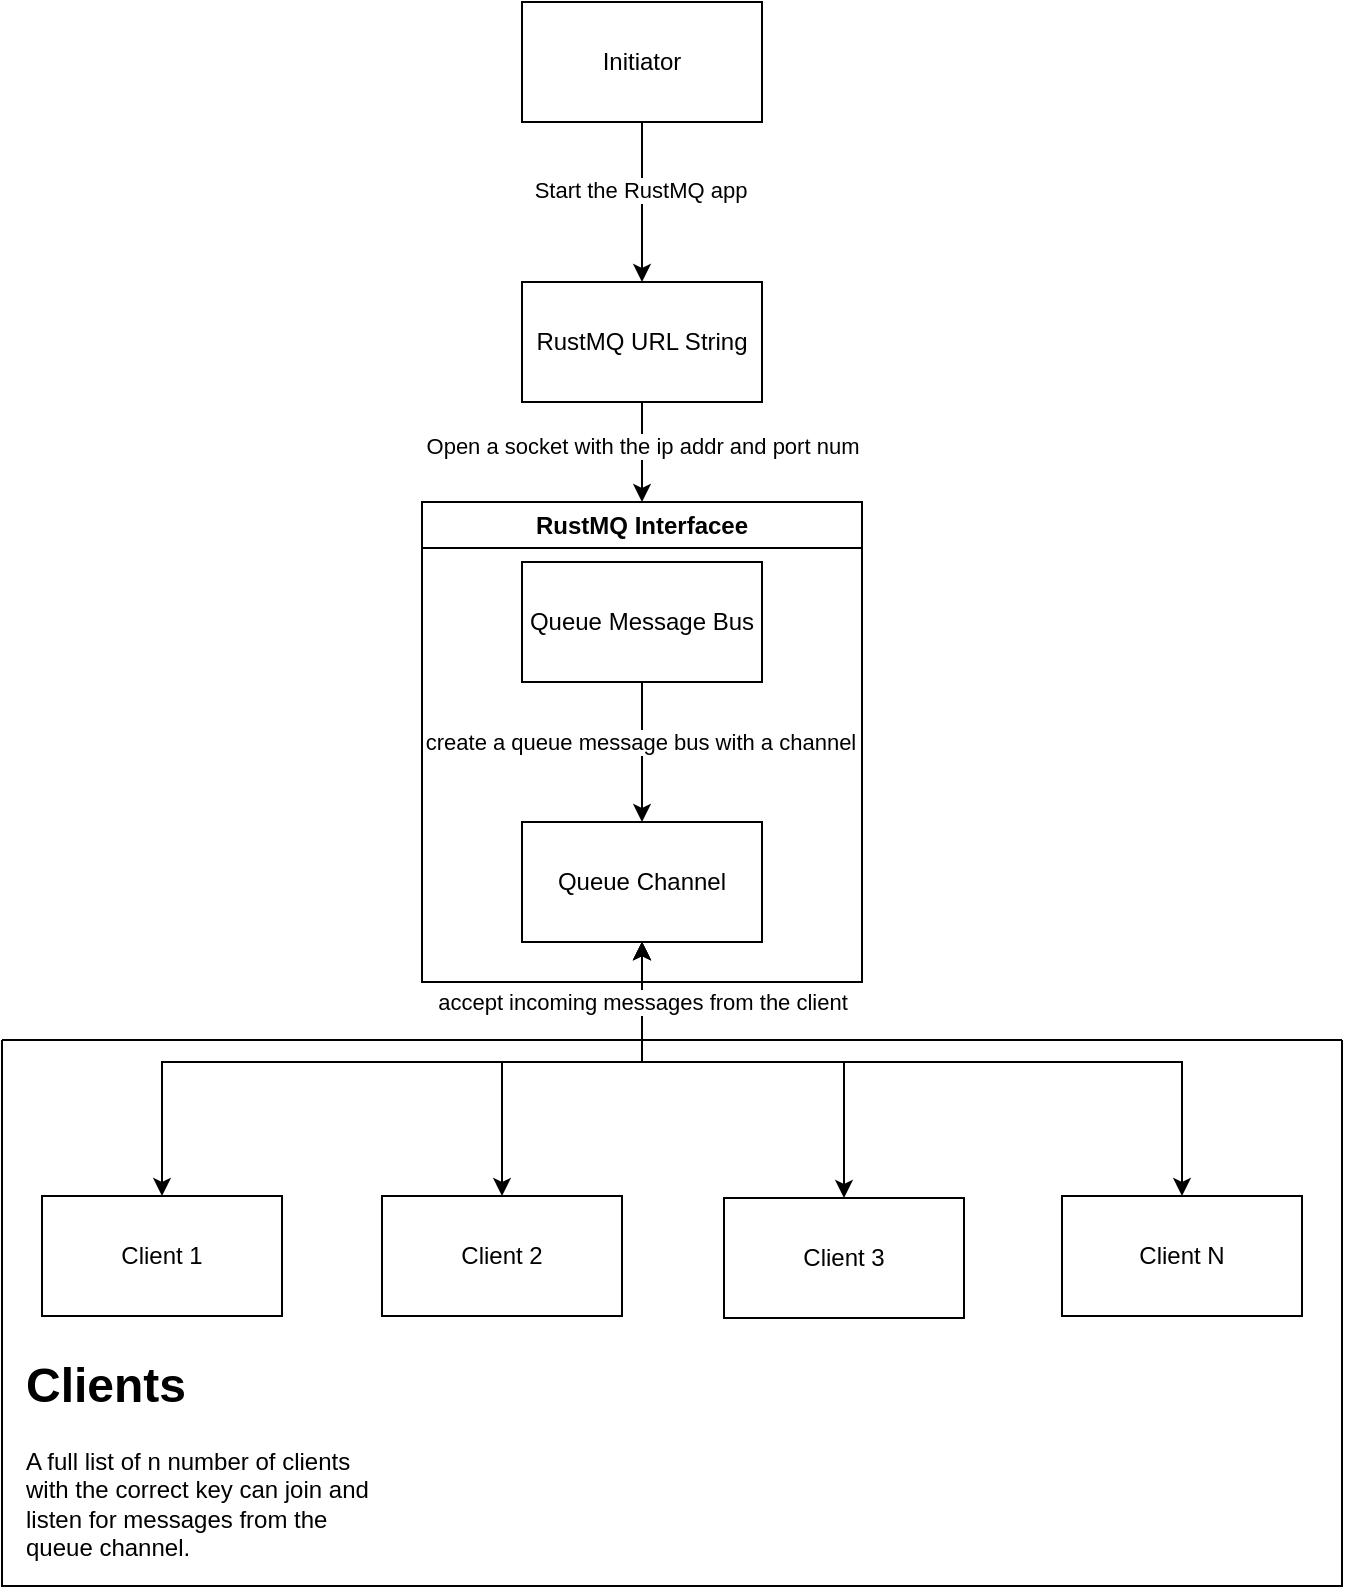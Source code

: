 <mxfile version="24.7.17">
  <diagram id="t3c2Qm-DTPWxT1zjsb2r" name="RustMQ top view">
    <mxGraphModel dx="1434" dy="825" grid="1" gridSize="10" guides="1" tooltips="1" connect="1" arrows="1" fold="1" page="1" pageScale="1" pageWidth="850" pageHeight="1100" math="0" shadow="0">
      <root>
        <mxCell id="0" />
        <mxCell id="1" parent="0" />
        <mxCell id="2hFkxaTEliBAUrcjFM98-3" style="edgeStyle=orthogonalEdgeStyle;rounded=0;orthogonalLoop=1;jettySize=auto;html=1;exitX=0.5;exitY=1;exitDx=0;exitDy=0;entryX=0.5;entryY=0;entryDx=0;entryDy=0;startArrow=none;startFill=0;" parent="1" source="2hFkxaTEliBAUrcjFM98-1" target="qMdKbCnAmRxgNijqO6vL-5" edge="1">
          <mxGeometry relative="1" as="geometry" />
        </mxCell>
        <mxCell id="qMdKbCnAmRxgNijqO6vL-1" value="Open a socket with the ip addr and port num" style="edgeLabel;html=1;align=center;verticalAlign=middle;resizable=0;points=[];" parent="2hFkxaTEliBAUrcjFM98-3" vertex="1" connectable="0">
          <mxGeometry x="-0.15" y="-4" relative="1" as="geometry">
            <mxPoint x="4" as="offset" />
          </mxGeometry>
        </mxCell>
        <mxCell id="2hFkxaTEliBAUrcjFM98-1" value="RustMQ URL String" style="rounded=0;whiteSpace=wrap;html=1;" parent="1" vertex="1">
          <mxGeometry x="340" y="320" width="120" height="60" as="geometry" />
        </mxCell>
        <mxCell id="2hFkxaTEliBAUrcjFM98-6" style="edgeStyle=orthogonalEdgeStyle;rounded=0;orthogonalLoop=1;jettySize=auto;html=1;exitX=0.5;exitY=1;exitDx=0;exitDy=0;entryX=0.5;entryY=0;entryDx=0;entryDy=0;" parent="1" source="2hFkxaTEliBAUrcjFM98-2" target="2hFkxaTEliBAUrcjFM98-5" edge="1">
          <mxGeometry relative="1" as="geometry" />
        </mxCell>
        <mxCell id="qMdKbCnAmRxgNijqO6vL-2" value="create a queue message bus with a channel" style="edgeLabel;html=1;align=center;verticalAlign=middle;resizable=0;points=[];" parent="2hFkxaTEliBAUrcjFM98-6" vertex="1" connectable="0">
          <mxGeometry x="-0.155" y="-1" relative="1" as="geometry">
            <mxPoint as="offset" />
          </mxGeometry>
        </mxCell>
        <mxCell id="2hFkxaTEliBAUrcjFM98-2" value="Queue Message Bus" style="rounded=0;whiteSpace=wrap;html=1;" parent="1" vertex="1">
          <mxGeometry x="340" y="460" width="120" height="60" as="geometry" />
        </mxCell>
        <mxCell id="2hFkxaTEliBAUrcjFM98-4" value="Client 1" style="rounded=0;whiteSpace=wrap;html=1;" parent="1" vertex="1">
          <mxGeometry x="100" y="777" width="120" height="60" as="geometry" />
        </mxCell>
        <mxCell id="2hFkxaTEliBAUrcjFM98-7" style="edgeStyle=orthogonalEdgeStyle;rounded=0;orthogonalLoop=1;jettySize=auto;html=1;exitX=0.5;exitY=1;exitDx=0;exitDy=0;entryX=0.5;entryY=0;entryDx=0;entryDy=0;startArrow=classic;startFill=1;" parent="1" source="2hFkxaTEliBAUrcjFM98-5" target="2hFkxaTEliBAUrcjFM98-4" edge="1">
          <mxGeometry relative="1" as="geometry">
            <mxPoint x="400" y="685" as="sourcePoint" />
            <Array as="points">
              <mxPoint x="400" y="710" />
              <mxPoint x="160" y="710" />
            </Array>
          </mxGeometry>
        </mxCell>
        <mxCell id="2hFkxaTEliBAUrcjFM98-5" value="Queue Channel" style="rounded=0;whiteSpace=wrap;html=1;" parent="1" vertex="1">
          <mxGeometry x="340" y="590" width="120" height="60" as="geometry" />
        </mxCell>
        <mxCell id="2hFkxaTEliBAUrcjFM98-9" style="edgeStyle=orthogonalEdgeStyle;rounded=0;orthogonalLoop=1;jettySize=auto;html=1;exitX=0.5;exitY=1;exitDx=0;exitDy=0;entryX=0.5;entryY=0;entryDx=0;entryDy=0;" parent="1" source="2hFkxaTEliBAUrcjFM98-8" target="2hFkxaTEliBAUrcjFM98-1" edge="1">
          <mxGeometry relative="1" as="geometry" />
        </mxCell>
        <mxCell id="qMdKbCnAmRxgNijqO6vL-4" value="Start the RustMQ app" style="edgeLabel;html=1;align=center;verticalAlign=middle;resizable=0;points=[];" parent="2hFkxaTEliBAUrcjFM98-9" vertex="1" connectable="0">
          <mxGeometry x="-0.146" y="-1" relative="1" as="geometry">
            <mxPoint as="offset" />
          </mxGeometry>
        </mxCell>
        <mxCell id="2hFkxaTEliBAUrcjFM98-8" value="Initiator" style="rounded=0;whiteSpace=wrap;html=1;" parent="1" vertex="1">
          <mxGeometry x="340" y="180" width="120" height="60" as="geometry" />
        </mxCell>
        <mxCell id="2hFkxaTEliBAUrcjFM98-13" style="edgeStyle=orthogonalEdgeStyle;rounded=0;orthogonalLoop=1;jettySize=auto;html=1;exitX=0.5;exitY=0;exitDx=0;exitDy=0;entryX=0.5;entryY=1;entryDx=0;entryDy=0;startArrow=classic;startFill=1;" parent="1" source="2hFkxaTEliBAUrcjFM98-10" target="2hFkxaTEliBAUrcjFM98-5" edge="1">
          <mxGeometry relative="1" as="geometry">
            <mxPoint x="400" y="685" as="targetPoint" />
            <Array as="points">
              <mxPoint x="330" y="710" />
              <mxPoint x="400" y="710" />
            </Array>
          </mxGeometry>
        </mxCell>
        <mxCell id="2hFkxaTEliBAUrcjFM98-10" value="Client 2" style="rounded=0;whiteSpace=wrap;html=1;" parent="1" vertex="1">
          <mxGeometry x="270" y="777" width="120" height="60" as="geometry" />
        </mxCell>
        <mxCell id="2hFkxaTEliBAUrcjFM98-14" style="edgeStyle=orthogonalEdgeStyle;rounded=0;orthogonalLoop=1;jettySize=auto;html=1;exitX=0.5;exitY=0;exitDx=0;exitDy=0;startArrow=classic;startFill=1;entryX=0.5;entryY=1;entryDx=0;entryDy=0;" parent="1" source="2hFkxaTEliBAUrcjFM98-11" target="2hFkxaTEliBAUrcjFM98-5" edge="1">
          <mxGeometry relative="1" as="geometry">
            <mxPoint x="410" y="660" as="targetPoint" />
            <Array as="points">
              <mxPoint x="501" y="710" />
              <mxPoint x="400" y="710" />
            </Array>
          </mxGeometry>
        </mxCell>
        <mxCell id="2hFkxaTEliBAUrcjFM98-11" value="Client 3" style="rounded=0;whiteSpace=wrap;html=1;" parent="1" vertex="1">
          <mxGeometry x="441" y="778" width="120" height="60" as="geometry" />
        </mxCell>
        <mxCell id="2hFkxaTEliBAUrcjFM98-15" style="edgeStyle=orthogonalEdgeStyle;rounded=0;orthogonalLoop=1;jettySize=auto;html=1;exitX=0.5;exitY=0;exitDx=0;exitDy=0;startArrow=classic;startFill=1;" parent="1" source="2hFkxaTEliBAUrcjFM98-12" edge="1">
          <mxGeometry relative="1" as="geometry">
            <mxPoint x="400" y="650" as="targetPoint" />
            <Array as="points">
              <mxPoint x="670" y="710" />
              <mxPoint x="400" y="710" />
            </Array>
            <mxPoint x="670" y="771" as="sourcePoint" />
          </mxGeometry>
        </mxCell>
        <mxCell id="qMdKbCnAmRxgNijqO6vL-3" value="accept incoming messages from the client" style="edgeLabel;html=1;align=center;verticalAlign=middle;resizable=0;points=[];" parent="2hFkxaTEliBAUrcjFM98-15" vertex="1" connectable="0">
          <mxGeometry x="0.881" relative="1" as="geometry">
            <mxPoint y="6" as="offset" />
          </mxGeometry>
        </mxCell>
        <mxCell id="2hFkxaTEliBAUrcjFM98-12" value="Client N" style="rounded=0;whiteSpace=wrap;html=1;" parent="1" vertex="1">
          <mxGeometry x="610" y="777" width="120" height="60" as="geometry" />
        </mxCell>
        <mxCell id="2hFkxaTEliBAUrcjFM98-16" value="" style="swimlane;startSize=0;" parent="1" vertex="1">
          <mxGeometry x="80" y="699" width="670" height="273" as="geometry">
            <mxRectangle x="80" y="699" width="50" height="40" as="alternateBounds" />
          </mxGeometry>
        </mxCell>
        <mxCell id="2hFkxaTEliBAUrcjFM98-17" value="&lt;h1 style=&quot;margin-top: 0px;&quot;&gt;Clients&lt;br&gt;&lt;/h1&gt;&lt;div&gt;A full list of n number of clients with the correct key can join and listen for messages from the queue channel.&lt;/div&gt;" style="text;html=1;whiteSpace=wrap;overflow=hidden;rounded=0;" parent="2hFkxaTEliBAUrcjFM98-16" vertex="1">
          <mxGeometry x="10" y="152" width="180" height="120" as="geometry" />
        </mxCell>
        <mxCell id="qMdKbCnAmRxgNijqO6vL-5" value="RustMQ Interfacee" style="swimlane;whiteSpace=wrap;html=1;" parent="1" vertex="1">
          <mxGeometry x="290" y="430" width="220" height="240" as="geometry" />
        </mxCell>
      </root>
    </mxGraphModel>
  </diagram>
</mxfile>
